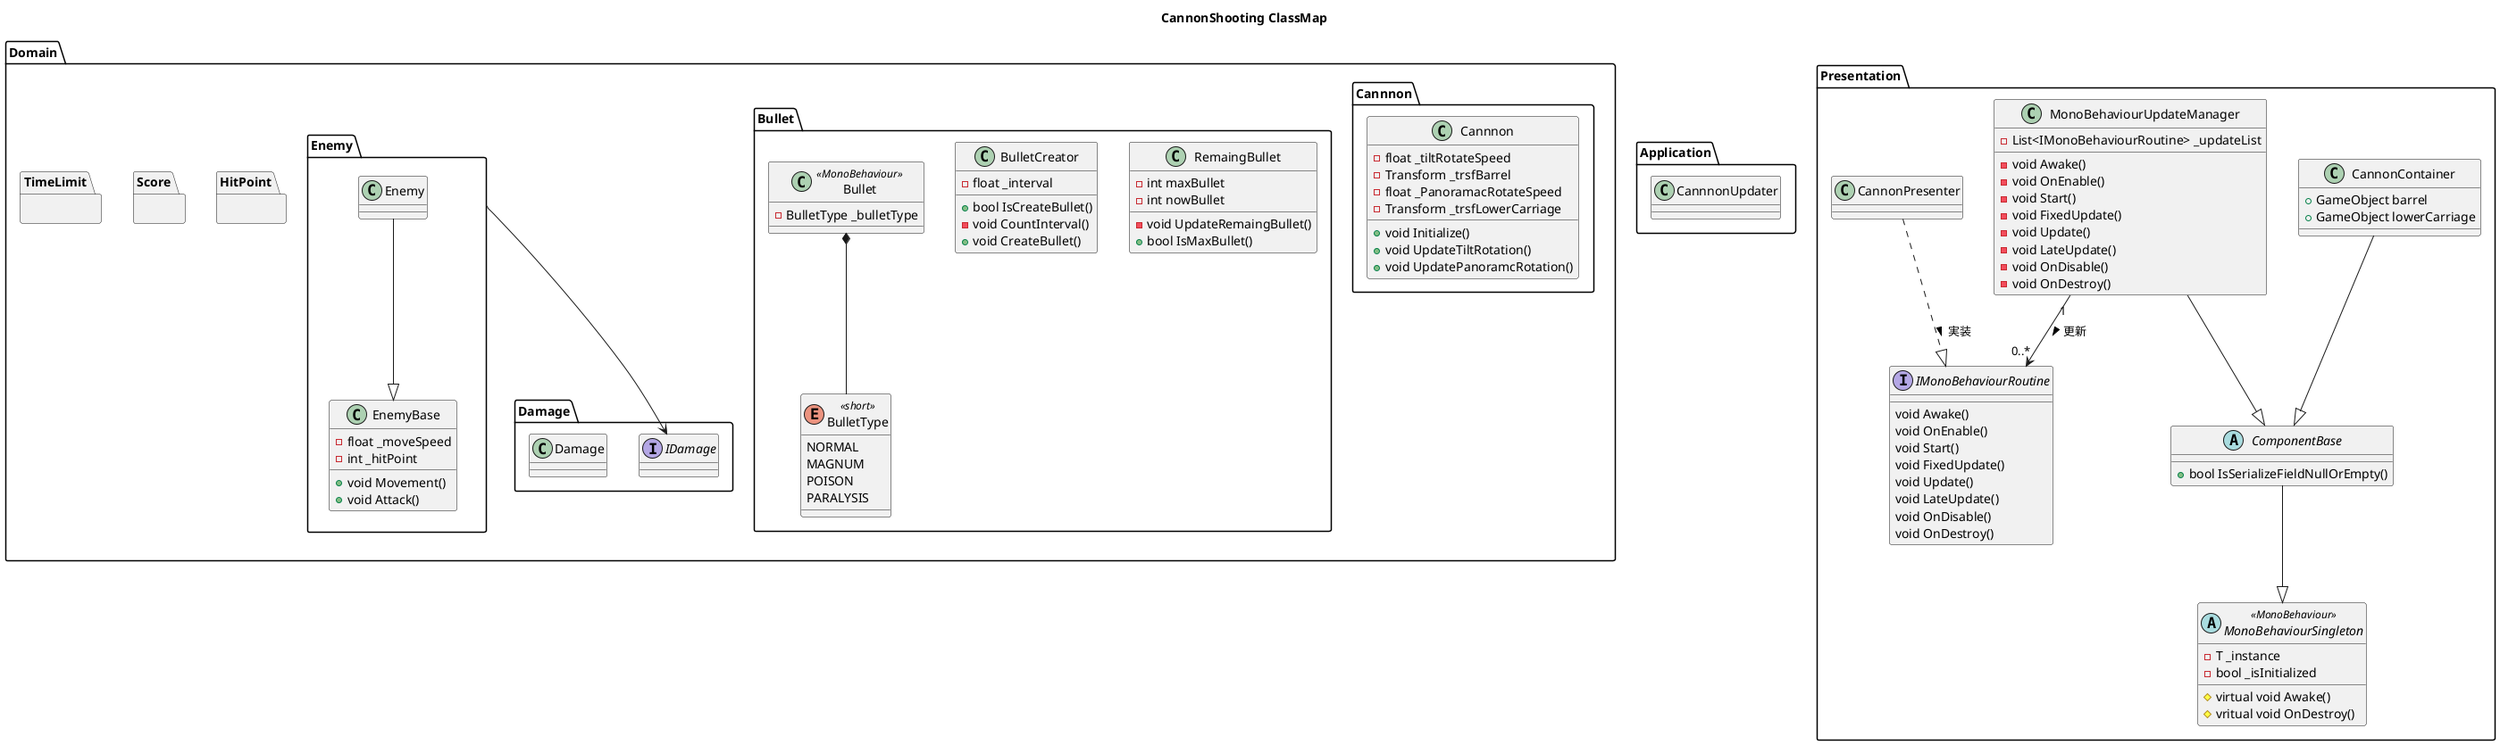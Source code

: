 @startuml CannonShooting
title CannonShooting ClassMap

/'
オブジェクト指向のポイント
ドメイン(業務の関心事)のデータとロジックを一緒にしてオブジェクト単位でまとめる技法
手続き型はトップダウン、オブジェクト指向はパーツを作って関係を構築していくボトムアップ

1登場人物の整理 (業務の関心事を洗い出す)
ヒト(業務活動の当事者)：プレイヤー・敵
モノ(人が業務を遂行するときの関心の対象)：大砲・大砲の弾・エネミー、制限時間・スコア・HP
コト(事象)：大砲とエネミーの衝突、大砲の弾とエネミーの衝突

2各々の関心事を説明する
'/

'大砲のロジックをどのようにMonoBehaviourのメインルーチンに繋げるか (MonoBehaviourが何らかの形で知っている必要がある)
'Animationファイルの管理・再生制御をどのように行うか
'BarrelとLowerCarriageのドメインロジックがどのようにTransfromを知っているようにするか

/'=====================================================
Domain層 (今回はロジックもここにまとめる)
======================================================='/
Package Domain{
    Package Cannnon{

        '大砲の砲身 (垂直回転の制御)
        '大砲の礎台(水平方向の回転を制御)
        class Cannnon{
            - float _tiltRotateSpeed
            - Transform _trsfBarrel
            - float _PanoramacRotateSpeed
            - Transform _trsfLowerCarriage
            + void Initialize()
            + void UpdateTiltRotation()
            + void UpdatePanoramcRotation()
        }
    }

    Package Bullet
    {
        '弾の属性のEnumeration
        enum BulletType<<short>>{
            NORMAL
            MAGNUM
            POISON
            PARALYSIS
        }

        'Q. 残段数の管理
        class RemaingBullet{
            - int maxBullet
            - int nowBullet
            - void UpdateRemaingBullet()
            + bool IsMaxBullet()
        }
        

        class BulletCreator{
            - float _interval
            + bool IsCreateBullet()
            - void CountInterval()
            + void CreateBullet()
        }

        class Bullet <<MonoBehaviour>>{
            - BulletType _bulletType
        }
        Bullet *-- BulletType

    }

    Package Enemy{

        class EnemyBase
        {
            - float _moveSpeed
            - int _hitPoint
            + void Movement()
            + void Attack()
        }

        class Enemy{

        }
        Enemy --|> EnemyBase
    }

    Package Damage{

        Interface IDamage{
            
        }

        class Damage

    }
    Enemy --> IDamage

    Package HitPoint{

    }

    Package Score{

    }

    Package TimeLimit{

    }
}

/'=====================================================
Application層 (Domain層の組み立て) Unityの繋ぎこみも担当
======================================================='/
Package Application{

    class CannnonUpdater{
        
    }
}

/'=====================================================
Presentation層 UIなど主にユーザーが見えるところ (MonoBehaviour継承クラスはここだけ)
======================================================='/

Package Presentation{

    'MonoBehaviourのライフサイクルを模したインターフェース
    'Application層での繋ぎこみはこのインターフェースの実装クラスとして記載する
    Interface IMonoBehaviourRoutine{
        void Awake()
        void OnEnable()
        void Start()
        void FixedUpdate()
        void Update() 
        void LateUpdate()
        void OnDisable()
        void OnDestroy()
    }

    'IMonoBehaviourの処理をUnity上のメインルーチンとして呼び出すためのクラス
    class MonoBehaviourUpdateManager{
        - List<IMonoBehaviourRoutine> _updateList
        - void Awake()
        - void OnEnable()
        - void Start()
        - void FixedUpdate()
        - void Update()
        - void LateUpdate()
        - void OnDisable()
        - void OnDestroy()
    }
    MonoBehaviourUpdateManager "1"--> "0..*" IMonoBehaviourRoutine : 更新 >
    MonoBehaviourUpdateManager --|> ComponentBase

    'MonoBehaviourクラス上でシングルトンを保証するクラス
    abstract MonoBehaviourSingleton<<MonoBehaviour>>{
        - T _instance
        - bool _isInitialized
        # virtual void Awake()
        # vritual void OnDestroy()
    }

    'GameObjectに貼り付けるコンポーネントの基礎クラス
    abstract ComponentBase{
        + bool IsSerializeFieldNullOrEmpty()     
    }
    ComponentBase --|> MonoBehaviourSingleton

    class CannonContainer{
        + GameObject barrel
        + GameObject lowerCarriage
    }
    CannonContainer --|> ComponentBase

    class CannonPresenter{
    }
}

'全体的な参照表現
CannonPresenter ..|> IMonoBehaviourRoutine : 実装 >

'Q.GameObjectの生成はオブジェクト単位でまとめたほうがいいのではないか？
@enduml